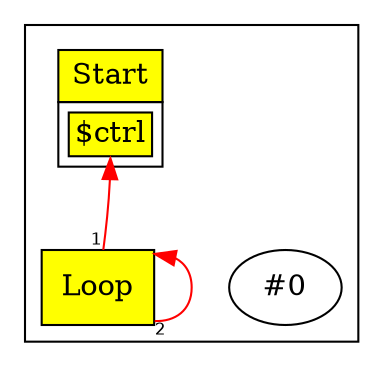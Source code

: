 digraph chapter11 {
	rankdir=BT;
	concentrate="true";
	compound="true";
	subgraph cluster_Nodes {
		Start2 [ shape=plaintext label=<
			<TABLE BORDER="0" CELLBORDER="1" CELLSPACING="0" CELLPADDING="4">
			<TR><TD BGCOLOR="yellow">Start</TD></TR>
			<TR><TD>
				<TABLE BORDER="0" CELLBORDER="1" CELLSPACING="0">
				<TR><TD PORT="p0" BGCOLOR="yellow">$ctrl</TD></TR>
				</TABLE>
			</TD></TR>
			</TABLE>>
		];
		Con_4 [ label="#0" ];
		Loop8 [ shape=box style=filled fillcolor=yellow label="Loop" ];
		{ rank=same; Loop8;}
	}
	edge [ fontname=Helvetica, fontsize=8 ];
	Loop8 -> Start2:p0[taillabel=1 color=red];
	Loop8 -> Loop8[taillabel=2 color=red constraint=false];
}
